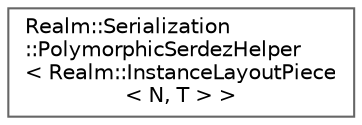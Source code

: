 digraph "Graphical Class Hierarchy"
{
 // LATEX_PDF_SIZE
  bgcolor="transparent";
  edge [fontname=Helvetica,fontsize=10,labelfontname=Helvetica,labelfontsize=10];
  node [fontname=Helvetica,fontsize=10,shape=box,height=0.2,width=0.4];
  rankdir="LR";
  Node0 [id="Node000000",label="Realm::Serialization\l::PolymorphicSerdezHelper\l\< Realm::InstanceLayoutPiece\l\< N, T \> \>",height=0.2,width=0.4,color="grey40", fillcolor="white", style="filled",URL="$classRealm_1_1Serialization_1_1PolymorphicSerdezHelper.html",tooltip=" "];
}
